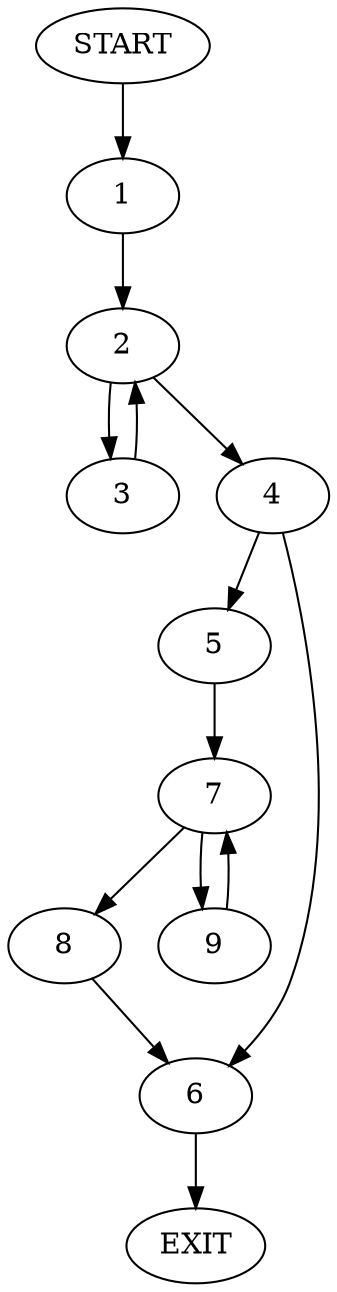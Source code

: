 digraph {
0 [label="START"]
10 [label="EXIT"]
0 -> 1
1 -> 2
2 -> 3
2 -> 4
4 -> 5
4 -> 6
3 -> 2
6 -> 10
5 -> 7
7 -> 8
7 -> 9
8 -> 6
9 -> 7
}
